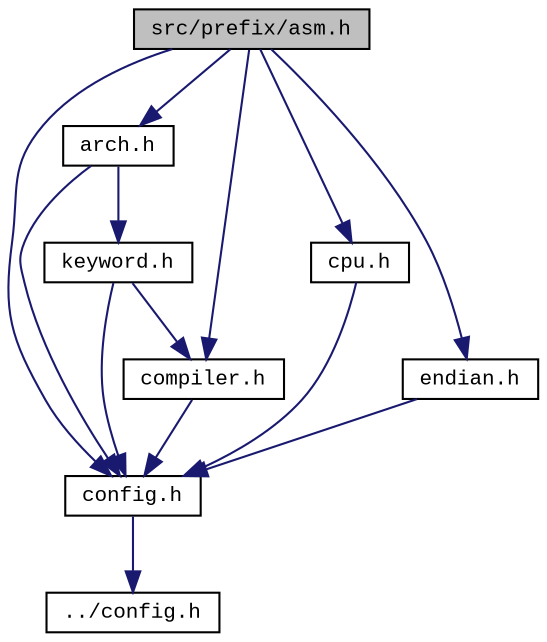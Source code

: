 digraph "src/prefix/asm.h"
{
  edge [fontname="CourierNew",fontsize="10",labelfontname="CourierNew",labelfontsize="10"];
  node [fontname="CourierNew",fontsize="10",shape=record];
  Node1 [label="src/prefix/asm.h",height=0.2,width=0.4,color="black", fillcolor="grey75", style="filled" fontcolor="black"];
  Node1 -> Node2 [color="midnightblue",fontsize="10",style="solid",fontname="CourierNew"];
  Node2 [label="config.h",height=0.2,width=0.4,color="black", fillcolor="white", style="filled",URL="$de/d7b/prefix_2config_8h_source.html"];
  Node2 -> Node3 [color="midnightblue",fontsize="10",style="solid",fontname="CourierNew"];
  Node3 [label="../config.h",height=0.2,width=0.4,color="black", fillcolor="white", style="filled",URL="$db/d16/config_8h_source.html"];
  Node1 -> Node4 [color="midnightblue",fontsize="10",style="solid",fontname="CourierNew"];
  Node4 [label="arch.h",height=0.2,width=0.4,color="black", fillcolor="white", style="filled",URL="$d2/d2d/arch_8h.html"];
  Node4 -> Node2 [color="midnightblue",fontsize="10",style="solid",fontname="CourierNew"];
  Node4 -> Node5 [color="midnightblue",fontsize="10",style="solid",fontname="CourierNew"];
  Node5 [label="keyword.h",height=0.2,width=0.4,color="black", fillcolor="white", style="filled",URL="$dd/d8b/keyword_8h.html"];
  Node5 -> Node2 [color="midnightblue",fontsize="10",style="solid",fontname="CourierNew"];
  Node5 -> Node6 [color="midnightblue",fontsize="10",style="solid",fontname="CourierNew"];
  Node6 [label="compiler.h",height=0.2,width=0.4,color="black", fillcolor="white", style="filled",URL="$d4/dd1/compiler_8h.html"];
  Node6 -> Node2 [color="midnightblue",fontsize="10",style="solid",fontname="CourierNew"];
  Node1 -> Node7 [color="midnightblue",fontsize="10",style="solid",fontname="CourierNew"];
  Node7 [label="cpu.h",height=0.2,width=0.4,color="black", fillcolor="white", style="filled",URL="$dc/da7/cpu_8h.html"];
  Node7 -> Node2 [color="midnightblue",fontsize="10",style="solid",fontname="CourierNew"];
  Node1 -> Node8 [color="midnightblue",fontsize="10",style="solid",fontname="CourierNew"];
  Node8 [label="endian.h",height=0.2,width=0.4,color="black", fillcolor="white", style="filled",URL="$d1/d84/endian_8h.html"];
  Node8 -> Node2 [color="midnightblue",fontsize="10",style="solid",fontname="CourierNew"];
  Node1 -> Node6 [color="midnightblue",fontsize="10",style="solid",fontname="CourierNew"];
}
